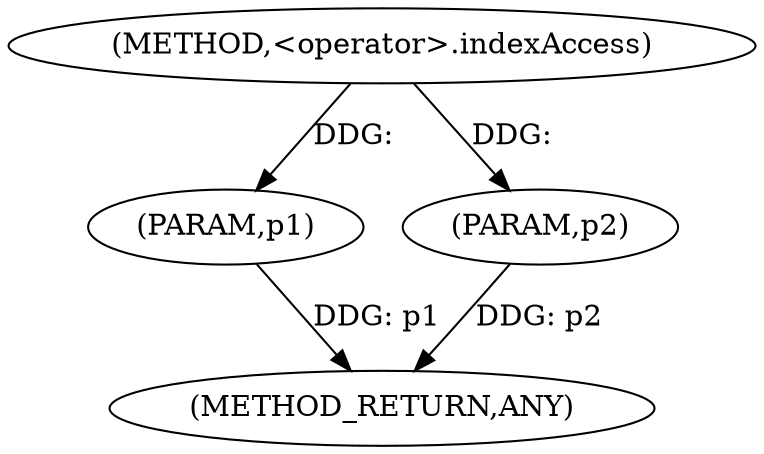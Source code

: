 digraph "&lt;operator&gt;.indexAccess" {  
"108" [label = <(METHOD,&lt;operator&gt;.indexAccess)> ]
"112" [label = <(METHOD_RETURN,ANY)> ]
"109" [label = <(PARAM,p1)> ]
"110" [label = <(PARAM,p2)> ]
  "109" -> "112"  [ label = "DDG: p1"] 
  "110" -> "112"  [ label = "DDG: p2"] 
  "108" -> "109"  [ label = "DDG: "] 
  "108" -> "110"  [ label = "DDG: "] 
}
